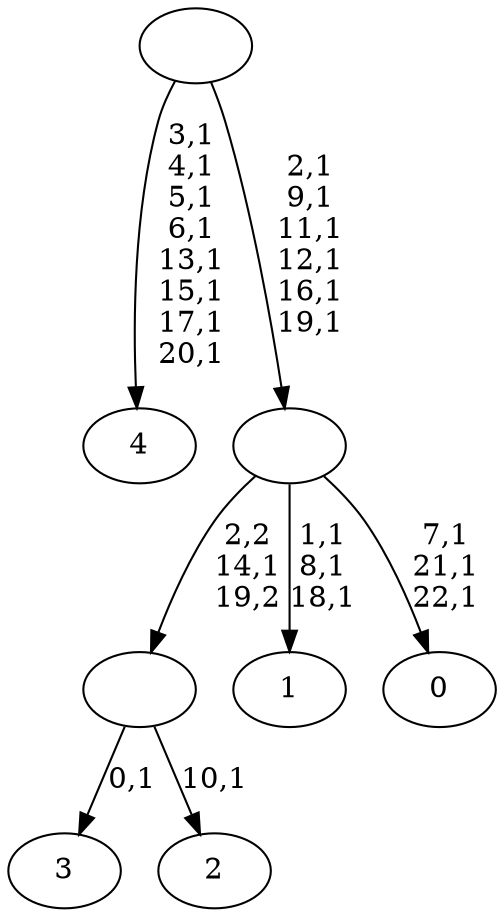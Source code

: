 digraph T {
	28 [label="4"]
	19 [label="3"]
	17 [label="2"]
	15 [label=""]
	14 [label="1"]
	10 [label="0"]
	6 [label=""]
	0 [label=""]
	15 -> 17 [label="10,1"]
	15 -> 19 [label="0,1"]
	6 -> 10 [label="7,1\n21,1\n22,1"]
	6 -> 14 [label="1,1\n8,1\n18,1"]
	6 -> 15 [label="2,2\n14,1\n19,2"]
	0 -> 6 [label="2,1\n9,1\n11,1\n12,1\n16,1\n19,1"]
	0 -> 28 [label="3,1\n4,1\n5,1\n6,1\n13,1\n15,1\n17,1\n20,1"]
}
